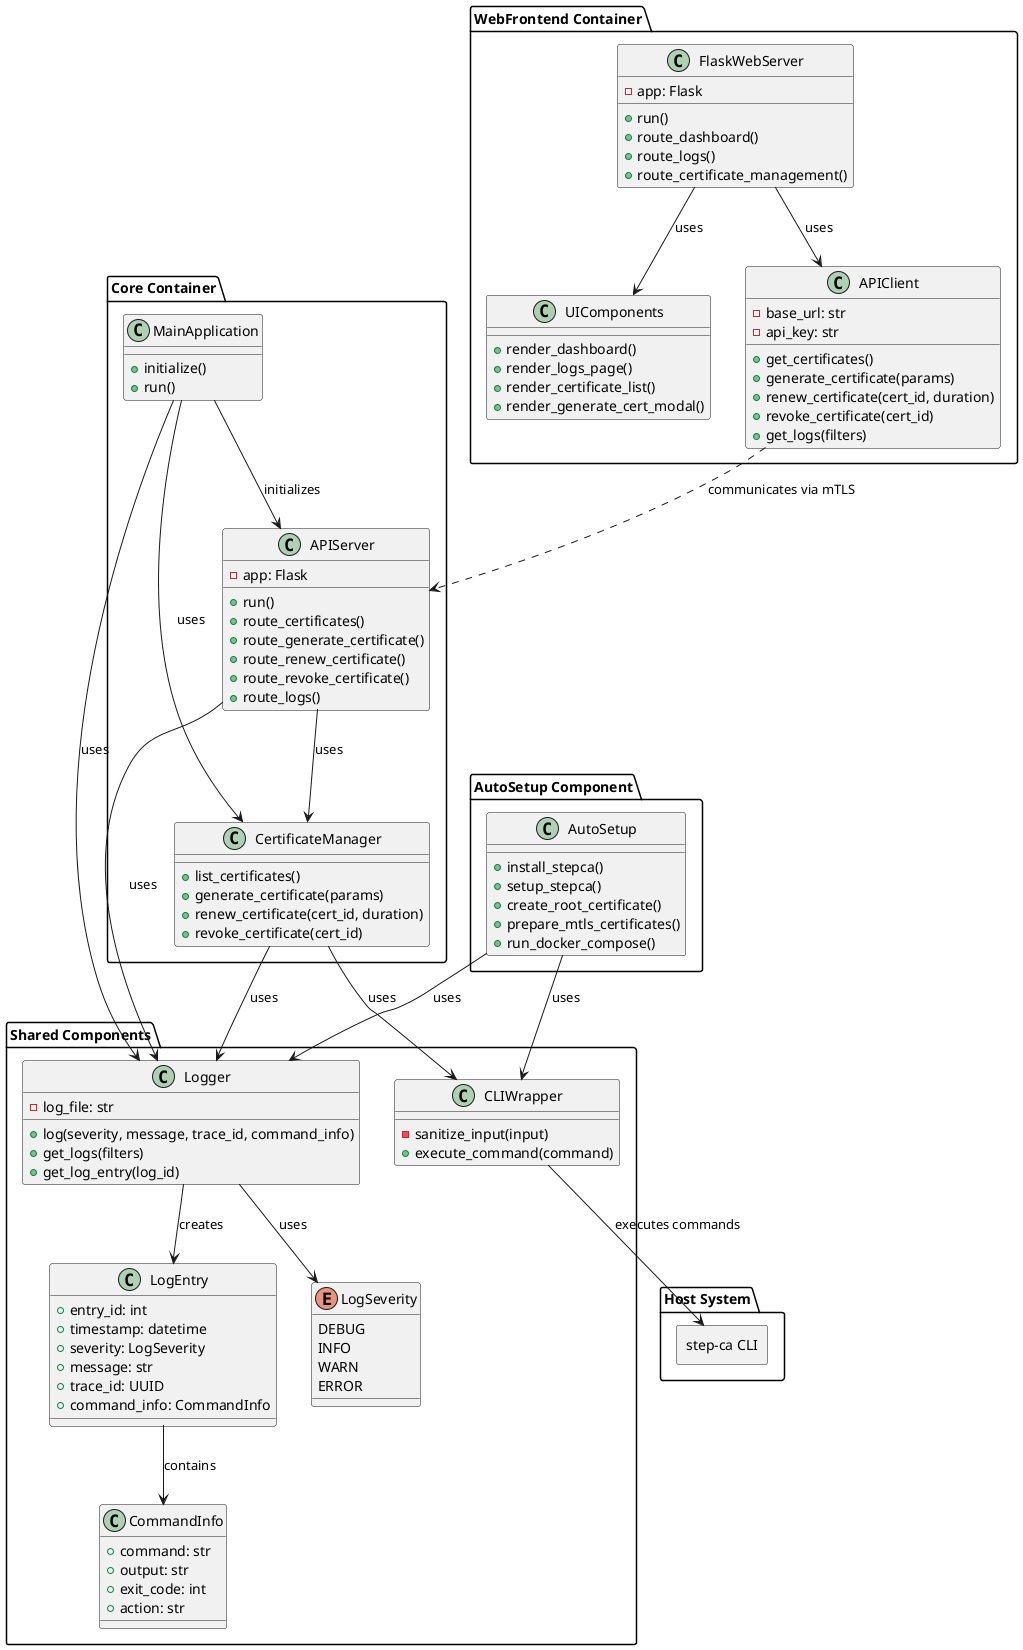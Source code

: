 This diagram describes the class structure of the application's python components.

@startuml

package "Shared Components" {
  class CLIWrapper {
    - sanitize_input(input)
    + execute_command(command)
  }

  class Logger {
    - log_file: str
    + log(severity, message, trace_id, command_info)
    + get_logs(filters)
    + get_log_entry(log_id)
  }

  enum LogSeverity {
    DEBUG
    INFO
    WARN
    ERROR
  }

  class CommandInfo {
    + command: str
    + output: str
    + exit_code: int
    + action: str
  }

  class LogEntry {
    + entry_id: int
    + timestamp: datetime
    + severity: LogSeverity
    + message: str
    + trace_id: UUID
    + command_info: CommandInfo
  }

  Logger --> LogSeverity : uses
  Logger --> LogEntry : creates
  LogEntry --> CommandInfo : contains
}

package "WebFrontend Container" {
  class FlaskWebServer {
    - app: Flask
    + run()
    + route_dashboard()
    + route_logs()
    + route_certificate_management()
  }

  class UIComponents {
    + render_dashboard()
    + render_logs_page()
    + render_certificate_list()
    + render_generate_cert_modal()
  }

  class APIClient {
    - base_url: str
    - api_key: str
    + get_certificates()
    + generate_certificate(params)
    + renew_certificate(cert_id, duration)
    + revoke_certificate(cert_id)
    + get_logs(filters)
  }

  FlaskWebServer --> UIComponents : uses
  FlaskWebServer --> APIClient : uses
}

package "Core Container" {
  class MainApplication {
    + initialize()
    + run()
  }

  class APIServer {
    - app: Flask
    + run()
    + route_certificates()
    + route_generate_certificate()
    + route_renew_certificate()
    + route_revoke_certificate()
    + route_logs()
  }

  class CertificateManager {
    + list_certificates()
    + generate_certificate(params)
    + renew_certificate(cert_id, duration)
    + revoke_certificate(cert_id)
  }

  MainApplication --> APIServer : initializes
  MainApplication --> CertificateManager : uses
  MainApplication --> Logger : uses

  APIServer --> CertificateManager : uses
  APIServer --> Logger : uses

  CertificateManager --> CLIWrapper : uses
  CertificateManager --> Logger : uses
}

package "AutoSetup Component" {
  class AutoSetup {
    + install_stepca()
    + setup_stepca()
    + create_root_certificate()
    + prepare_mtls_certificates()
    + run_docker_compose()
  }

  AutoSetup --> CLIWrapper : uses
  AutoSetup --> Logger : uses
}


package "Host System" {
    rectangle "step-ca CLI" as stepca {
    }
}

CLIWrapper --> stepca : executes commands

APIClient ..> APIServer : communicates via mTLS

@enduml
```
